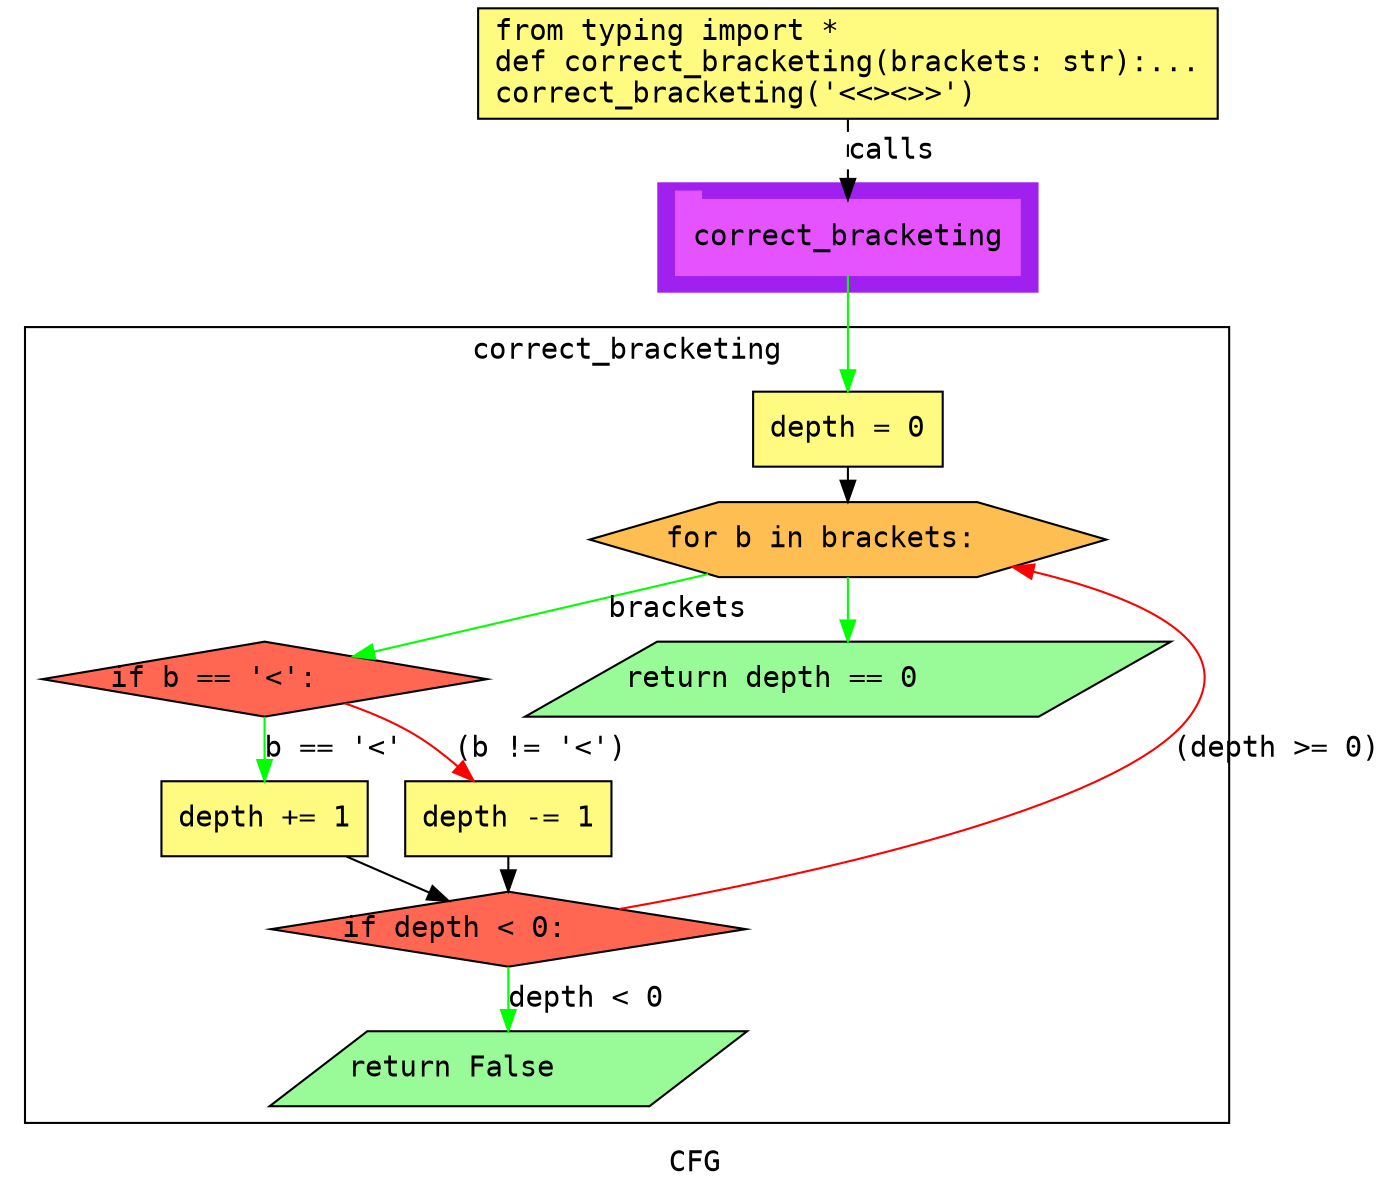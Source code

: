 digraph cluster118CFG {
	graph [bb="0,0,649,566",
		compound=True,
		fontname="DejaVu Sans Mono",
		label=CFG,
		lheight=0.21,
		lp="324.5,11.5",
		lwidth=0.35,
		pack=False,
		rankdir=TB,
		ranksep=0.02
	];
	node [fontname="DejaVu Sans Mono",
		label="\N"
	];
	edge [fontname="DejaVu Sans Mono"];
	subgraph cluster_1 {
		graph [bb="306,430,488,482",
			color=purple,
			compound=true,
			fontname="DejaVu Sans Mono",
			label="",
			rankdir=TB,
			ranksep=0.02,
			shape=tab,
			style=filled
		];
		node [fontname="DejaVu Sans Mono"];
		edge [fontname="DejaVu Sans Mono"];
		15	[color="#E552FF",
			height=0.5,
			label=correct_bracketing,
			linenum="[13]",
			pos="397,456",
			shape=tab,
			style=filled,
			width=2.2917];
	}
	subgraph cluster0correct_bracketing {
		graph [bb="8,31,575,413",
			compound=True,
			fontname="DejaVu Sans Mono",
			label=correct_bracketing,
			lheight=0.21,
			lp="291.5,401.5",
			lwidth=2.07,
			pack=False,
			rankdir=TB,
			ranksep=0.02
		];
		node [fontname="DejaVu Sans Mono"];
		edge [fontname="DejaVu Sans Mono"];
		3	[fillcolor="#FFFB81",
			height=0.5,
			label="depth = 0\l",
			linenum="[3]",
			pos="397,364",
			shape=rectangle,
			style="filled,solid",
			width=1.2639];
		4	[fillcolor="#FFBE52",
			height=0.5,
			label="for b in brackets:\l",
			linenum="[4]",
			pos="397,311",
			shape=hexagon,
			style="filled,solid",
			width=3.4397];
		3 -> 4	[color=black,
			pos="e,397,329.25 397,345.73 397,343.66 397,341.5 397,339.32"];
		5	[fillcolor="#FF6752",
			height=0.5,
			label="if b == '<':\l",
			linenum="[5]",
			pos="123,244",
			shape=diamond,
			style="filled,solid",
			width=2.9617];
		4 -> 5	[color=green,
			label=brackets,
			lp="317.5,277.5",
			pos="e,165.27,255.03 330.67,294.27 282.92,282.94 219.39,267.87 175.22,257.39"];
		6	[fillcolor="#98fb98",
			height=0.5,
			label="return depth == 0\l",
			linenum="[11]",
			pos="397,244",
			shape=parallelogram,
			style="filled,solid",
			width=4.1559];
		4 -> 6	[color=green,
			pos="e,397,262.19 397,292.92 397,286.7 397,279.5 397,272.6"];
		7	[fillcolor="#FFFB81",
			height=0.5,
			label="depth += 1\l",
			linenum="[6]",
			pos="123,177",
			shape=rectangle,
			style="filled,solid",
			width=1.375];
		5 -> 7	[color=green,
			label="b == '<'",
			lp="156.5,210.5",
			pos="e,123,195.19 123,225.92 123,219.7 123,212.5 123,205.6"];
		9	[fillcolor="#FFFB81",
			height=0.5,
			label="depth -= 1\l",
			linenum="[8]",
			pos="240,177",
			shape=rectangle,
			style="filled,solid",
			width=1.375];
		5 -> 9	[color=red,
			label="(b != '<')",
			lp="255.5,210.5",
			pos="e,223.29,195.26 161.39,232.43 172.3,228.66 183.95,223.85 194,218 201.63,213.56 209.16,207.77 215.86,201.98"];
		8	[fillcolor="#FF6752",
			height=0.5,
			label="if depth < 0:\l",
			linenum="[9]",
			pos="240,124",
			shape=diamond,
			style="filled,solid",
			width=3.166];
		7 -> 8	[color=black,
			pos="e,211.36,137.48 162.28,158.88 175.09,153.3 189.27,147.11 201.98,141.57"];
		8 -> 4	[color=red,
			label="(depth >= 0)",
			lp="599,210.5",
			pos="e,490.51,302.14 334.8,127.04 408.3,134.24 505.82,157.28 556,226 565.44,238.92 565.54,249.16 556,262 542.37,280.35 521.94,291.94 \
500.22,299.19"];
		10	[fillcolor="#98fb98",
			height=0.5,
			label="return False\l",
			linenum="[10]",
			pos="240,57",
			shape=parallelogram,
			style="filled,solid",
			width=3.0706];
		8 -> 10	[color=green,
			label="depth < 0",
			lp="277.5,90.5",
			pos="e,240,75.19 240,105.92 240,99.702 240,92.5 240,85.6"];
		9 -> 8	[color=black,
			pos="e,240,142.25 240,158.73 240,156.66 240,154.5 240,152.32"];
	}
	1	[fillcolor="#FFFB81",
		height=0.73611,
		label="from typing import *\ldef correct_bracketing(brackets: str):...\lcorrect_bracketing('<<><>>')\l",
		linenum="[1]",
		pos="397,539.5",
		shape=rectangle,
		style="filled,solid",
		width=4.9306];
	1 -> 15	[label=calls,
		lp="418,497.5",
		pos="e,397,474.13 397,512.71 397,503.66 397,493.47 397,484.3",
		style=dashed];
	15 -> 3	[color=green,
		pos="e,397,382.3 397,437.65 397,424.82 397,407.11 397,392.38"];
}
